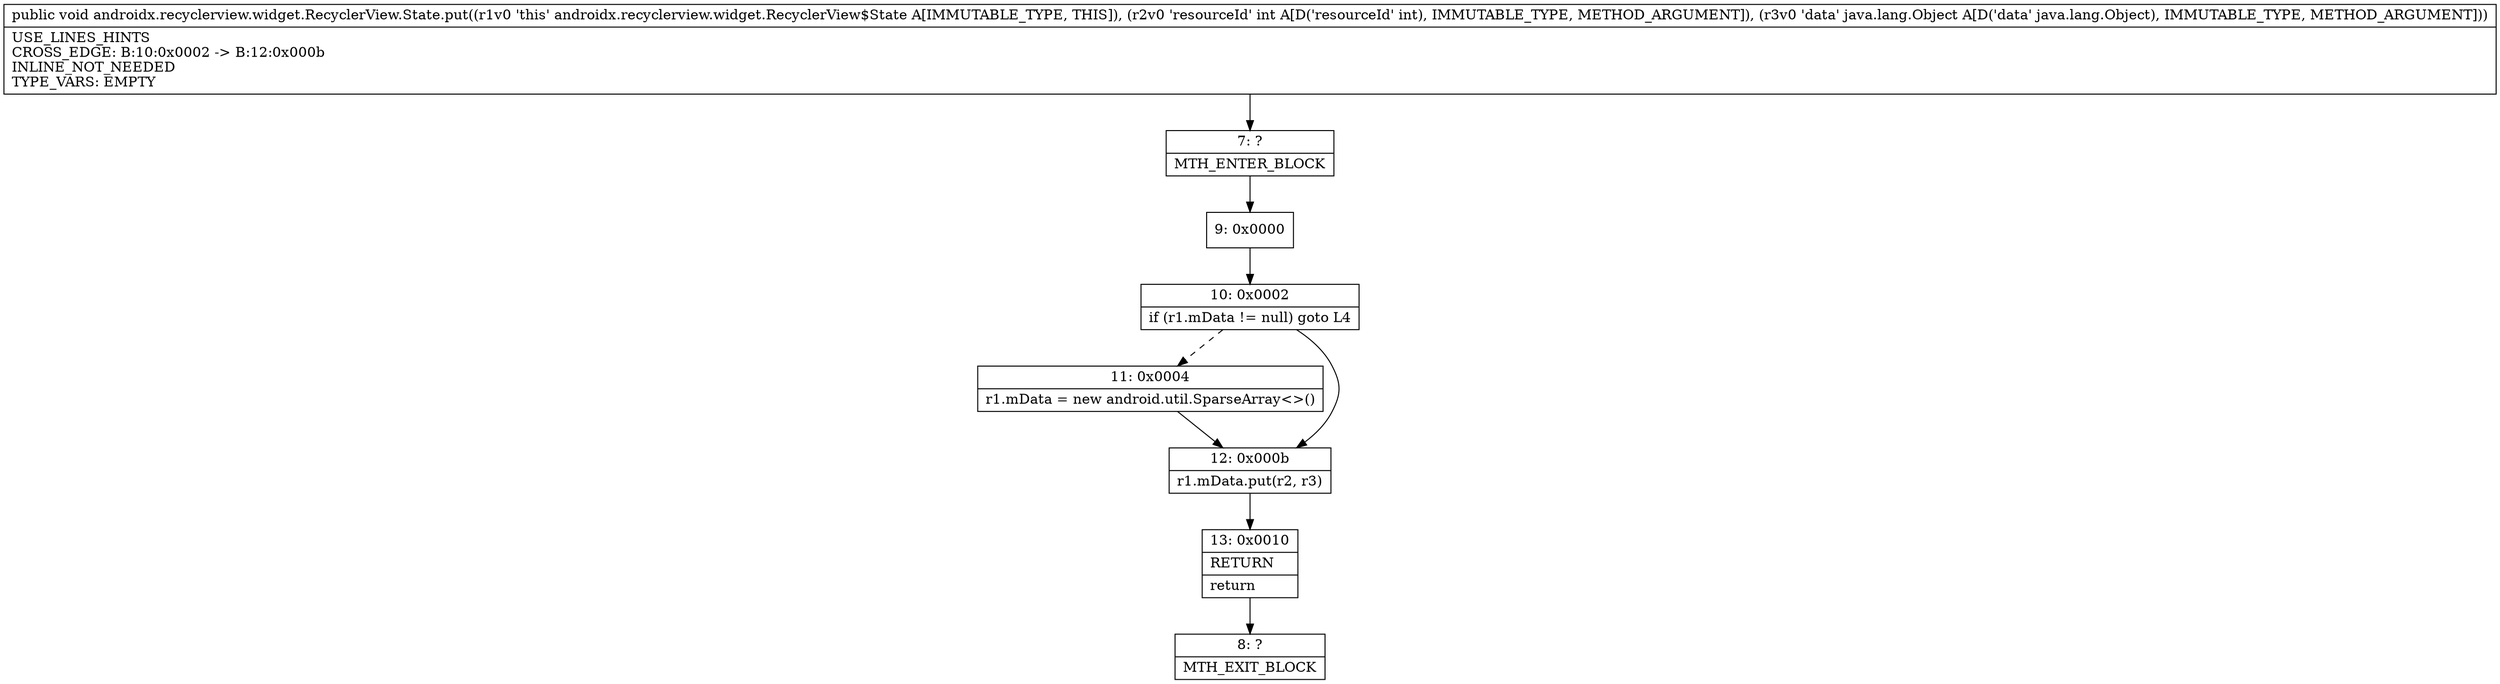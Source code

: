 digraph "CFG forandroidx.recyclerview.widget.RecyclerView.State.put(ILjava\/lang\/Object;)V" {
Node_7 [shape=record,label="{7\:\ ?|MTH_ENTER_BLOCK\l}"];
Node_9 [shape=record,label="{9\:\ 0x0000}"];
Node_10 [shape=record,label="{10\:\ 0x0002|if (r1.mData != null) goto L4\l}"];
Node_11 [shape=record,label="{11\:\ 0x0004|r1.mData = new android.util.SparseArray\<\>()\l}"];
Node_12 [shape=record,label="{12\:\ 0x000b|r1.mData.put(r2, r3)\l}"];
Node_13 [shape=record,label="{13\:\ 0x0010|RETURN\l|return\l}"];
Node_8 [shape=record,label="{8\:\ ?|MTH_EXIT_BLOCK\l}"];
MethodNode[shape=record,label="{public void androidx.recyclerview.widget.RecyclerView.State.put((r1v0 'this' androidx.recyclerview.widget.RecyclerView$State A[IMMUTABLE_TYPE, THIS]), (r2v0 'resourceId' int A[D('resourceId' int), IMMUTABLE_TYPE, METHOD_ARGUMENT]), (r3v0 'data' java.lang.Object A[D('data' java.lang.Object), IMMUTABLE_TYPE, METHOD_ARGUMENT]))  | USE_LINES_HINTS\lCROSS_EDGE: B:10:0x0002 \-\> B:12:0x000b\lINLINE_NOT_NEEDED\lTYPE_VARS: EMPTY\l}"];
MethodNode -> Node_7;Node_7 -> Node_9;
Node_9 -> Node_10;
Node_10 -> Node_11[style=dashed];
Node_10 -> Node_12;
Node_11 -> Node_12;
Node_12 -> Node_13;
Node_13 -> Node_8;
}

